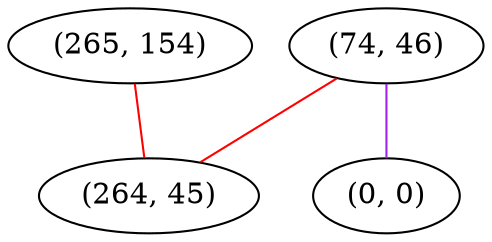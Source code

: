 graph "" {
"(265, 154)";
"(74, 46)";
"(264, 45)";
"(0, 0)";
"(265, 154)" -- "(264, 45)"  [color=red, key=0, weight=1];
"(74, 46)" -- "(0, 0)"  [color=purple, key=0, weight=4];
"(74, 46)" -- "(264, 45)"  [color=red, key=0, weight=1];
}
